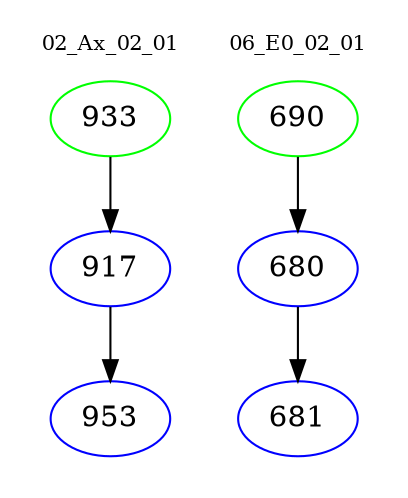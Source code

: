 digraph{
subgraph cluster_0 {
color = white
label = "02_Ax_02_01";
fontsize=10;
T0_933 [label="933", color="green"]
T0_933 -> T0_917 [color="black"]
T0_917 [label="917", color="blue"]
T0_917 -> T0_953 [color="black"]
T0_953 [label="953", color="blue"]
}
subgraph cluster_1 {
color = white
label = "06_E0_02_01";
fontsize=10;
T1_690 [label="690", color="green"]
T1_690 -> T1_680 [color="black"]
T1_680 [label="680", color="blue"]
T1_680 -> T1_681 [color="black"]
T1_681 [label="681", color="blue"]
}
}
